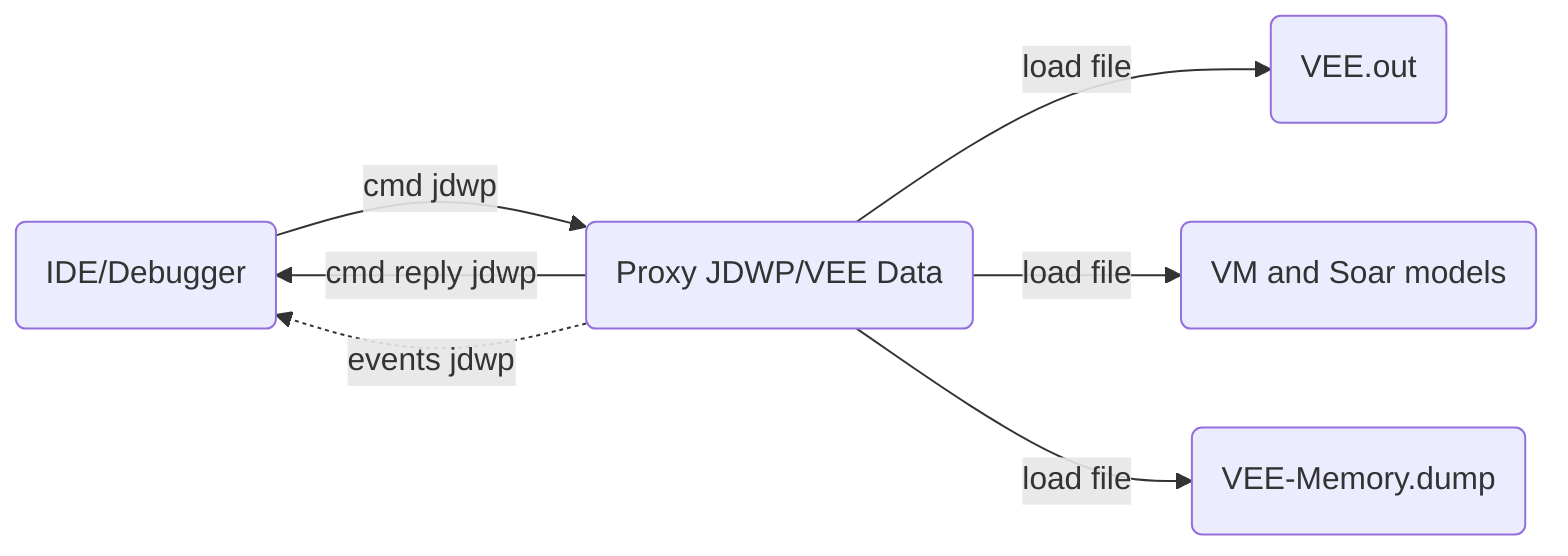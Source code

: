 %% Copyright 2008-2023, MicroEJ Corp. Content in this space is free for read and redistribute. Except if otherwise stated, modification is subject to MicroEJ Corp prior approval.
%% MicroEJ is a trademark of MicroEJ Corp. All other trademarks and copyrights are the property of their respective owners.

graph LR 
    IDE(IDE/Debugger) --> |cmd jdwp| JDWP(Proxy JDWP/VEE Data) 
    JDWP --> |cmd reply jdwp| IDE
    JDWP -.-> |events jdwp| IDE
    JDWP --> |load file| ELF(VEE.out)
    JDWP --> |load file| Jars(VM and Soar models)
    JDWP --> |load file| MEMDUMP(VEE-Memory.dump)